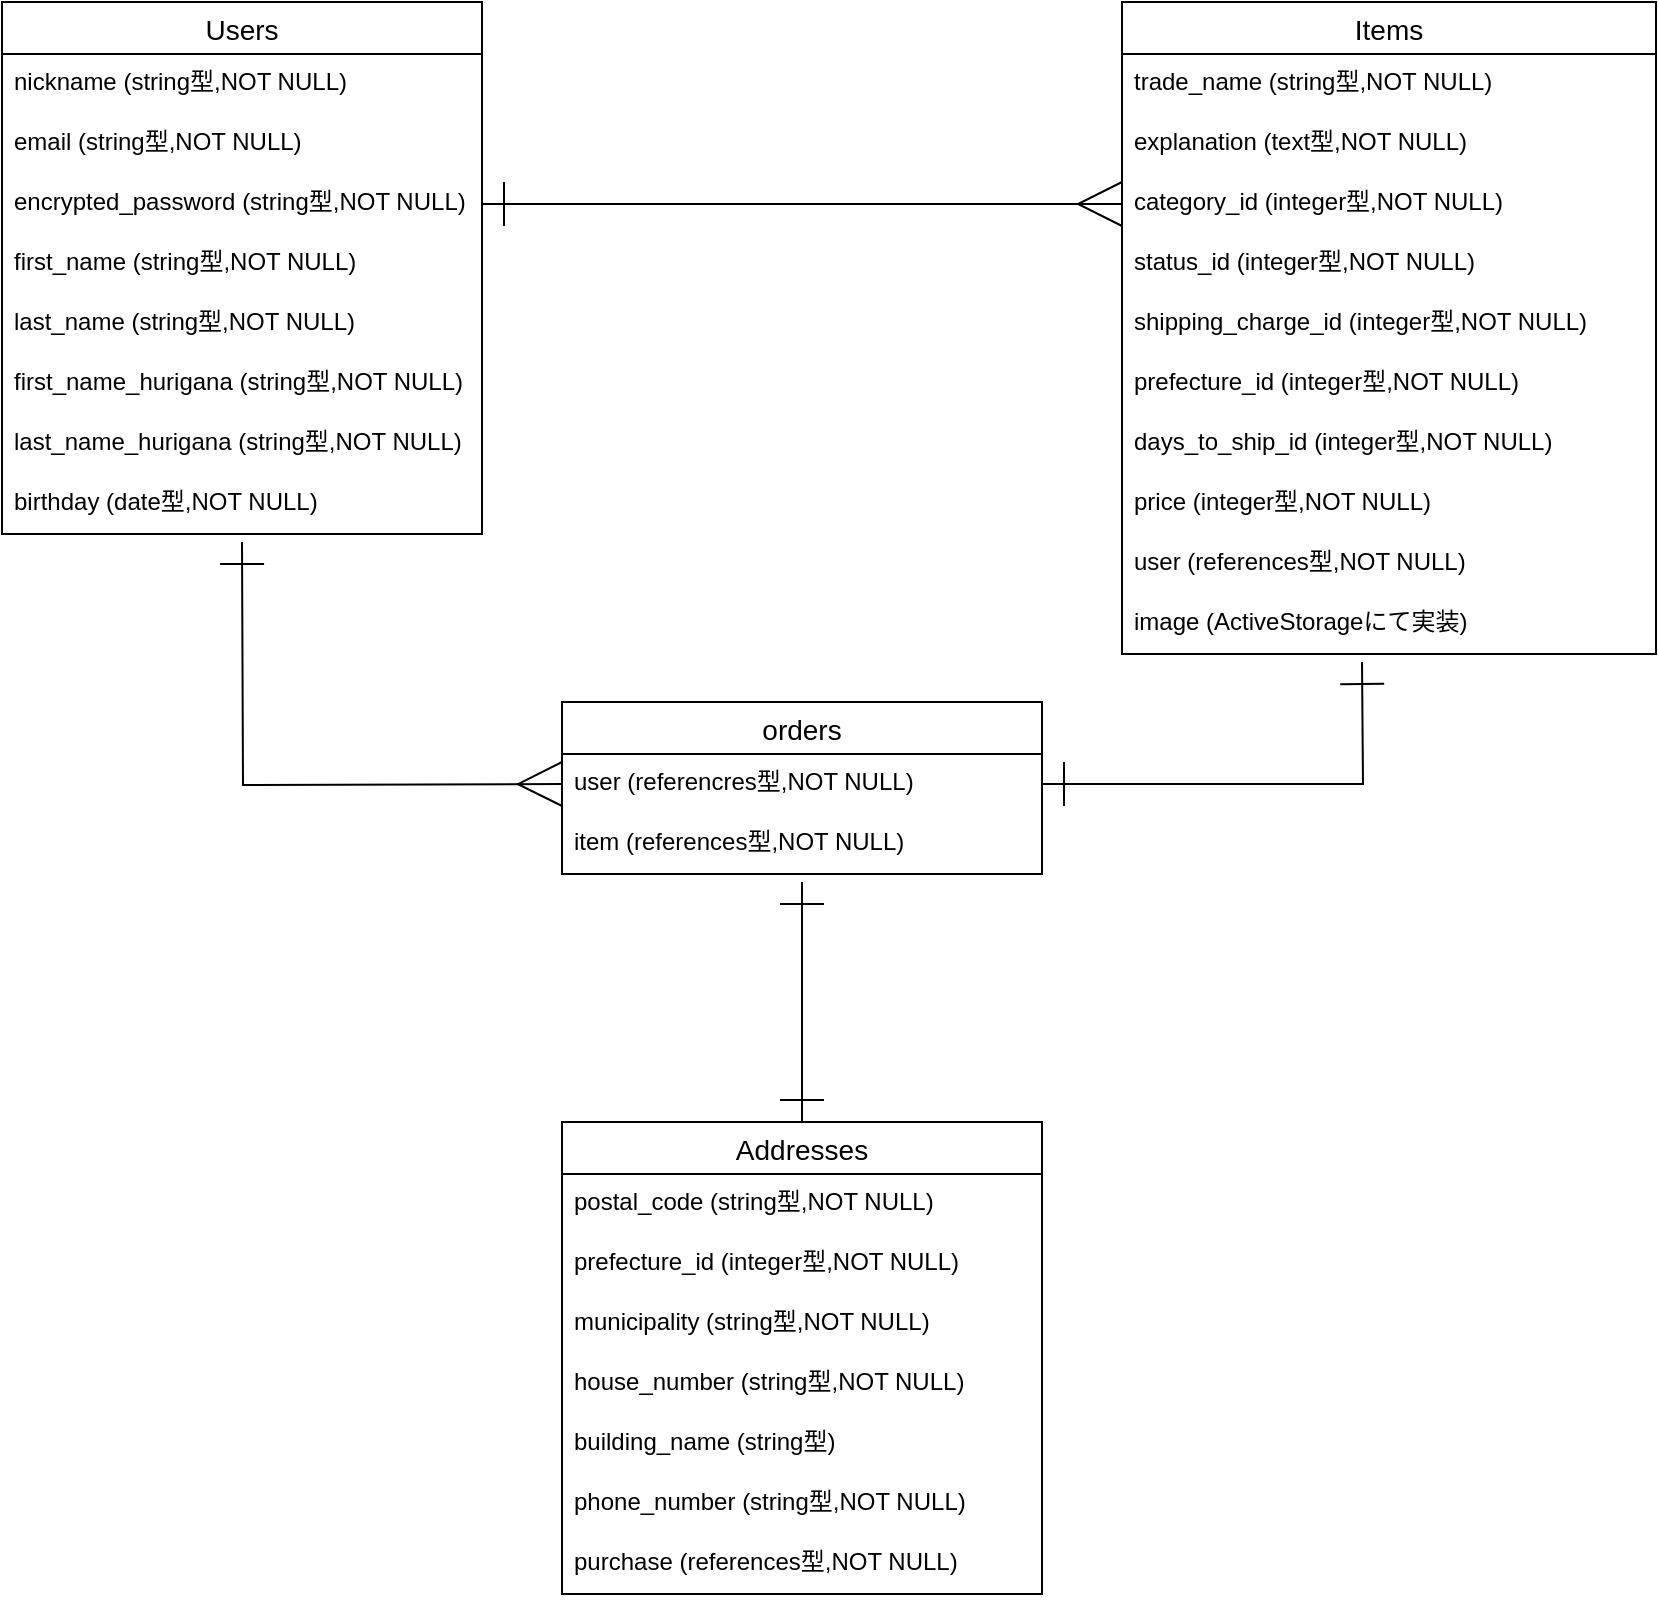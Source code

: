 <mxfile>
    <diagram id="xvdOvyDyQPUix0IGSQIK" name="ページ1">
        <mxGraphModel dx="456" dy="830" grid="1" gridSize="10" guides="1" tooltips="1" connect="1" arrows="1" fold="1" page="1" pageScale="1" pageWidth="827" pageHeight="1169" math="0" shadow="0">
            <root>
                <mxCell id="0"/>
                <mxCell id="1" parent="0"/>
                <mxCell id="T6ct1utlWs2aoBecvykT-66" value="Users" style="swimlane;fontStyle=0;childLayout=stackLayout;horizontal=1;startSize=26;horizontalStack=0;resizeParent=1;resizeParentMax=0;resizeLast=0;collapsible=1;marginBottom=0;align=center;fontSize=14;" parent="1" vertex="1">
                    <mxGeometry y="40" width="240" height="266" as="geometry"/>
                </mxCell>
                <mxCell id="T6ct1utlWs2aoBecvykT-67" value="nickname (string型,NOT NULL)" style="text;strokeColor=none;fillColor=none;spacingLeft=4;spacingRight=4;overflow=hidden;rotatable=0;points=[[0,0.5],[1,0.5]];portConstraint=eastwest;fontSize=12;" parent="T6ct1utlWs2aoBecvykT-66" vertex="1">
                    <mxGeometry y="26" width="240" height="30" as="geometry"/>
                </mxCell>
                <mxCell id="T6ct1utlWs2aoBecvykT-68" value="email (string型,NOT NULL)" style="text;strokeColor=none;fillColor=none;spacingLeft=4;spacingRight=4;overflow=hidden;rotatable=0;points=[[0,0.5],[1,0.5]];portConstraint=eastwest;fontSize=12;" parent="T6ct1utlWs2aoBecvykT-66" vertex="1">
                    <mxGeometry y="56" width="240" height="30" as="geometry"/>
                </mxCell>
                <mxCell id="T6ct1utlWs2aoBecvykT-105" value="encrypted_password (string型,NOT NULL)" style="text;strokeColor=none;fillColor=none;spacingLeft=4;spacingRight=4;overflow=hidden;rotatable=0;points=[[0,0.5],[1,0.5]];portConstraint=eastwest;fontSize=12;" parent="T6ct1utlWs2aoBecvykT-66" vertex="1">
                    <mxGeometry y="86" width="240" height="30" as="geometry"/>
                </mxCell>
                <mxCell id="T6ct1utlWs2aoBecvykT-82" value="first_name (string型,NOT NULL)" style="text;strokeColor=none;fillColor=none;spacingLeft=4;spacingRight=4;overflow=hidden;rotatable=0;points=[[0,0.5],[1,0.5]];portConstraint=eastwest;fontSize=12;rounded=0;" parent="T6ct1utlWs2aoBecvykT-66" vertex="1">
                    <mxGeometry y="116" width="240" height="30" as="geometry"/>
                </mxCell>
                <mxCell id="T6ct1utlWs2aoBecvykT-83" value="last_name (string型,NOT NULL)" style="text;strokeColor=none;fillColor=none;spacingLeft=4;spacingRight=4;overflow=hidden;rotatable=0;points=[[0,0.5],[1,0.5]];portConstraint=eastwest;fontSize=12;rounded=0;" parent="T6ct1utlWs2aoBecvykT-66" vertex="1">
                    <mxGeometry y="146" width="240" height="30" as="geometry"/>
                </mxCell>
                <mxCell id="T6ct1utlWs2aoBecvykT-88" value="first_name_hurigana (string型,NOT NULL)" style="text;strokeColor=none;fillColor=none;spacingLeft=4;spacingRight=4;overflow=hidden;rotatable=0;points=[[0,0.5],[1,0.5]];portConstraint=eastwest;fontSize=12;rounded=0;" parent="T6ct1utlWs2aoBecvykT-66" vertex="1">
                    <mxGeometry y="176" width="240" height="30" as="geometry"/>
                </mxCell>
                <mxCell id="T6ct1utlWs2aoBecvykT-87" value="last_name_hurigana (string型,NOT NULL)" style="text;strokeColor=none;fillColor=none;spacingLeft=4;spacingRight=4;overflow=hidden;rotatable=0;points=[[0,0.5],[1,0.5]];portConstraint=eastwest;fontSize=12;rounded=0;" parent="T6ct1utlWs2aoBecvykT-66" vertex="1">
                    <mxGeometry y="206" width="240" height="30" as="geometry"/>
                </mxCell>
                <mxCell id="T6ct1utlWs2aoBecvykT-89" value="birthday (date型,NOT NULL)" style="text;strokeColor=none;fillColor=none;spacingLeft=4;spacingRight=4;overflow=hidden;rotatable=0;points=[[0,0.5],[1,0.5]];portConstraint=eastwest;fontSize=12;rounded=0;" parent="T6ct1utlWs2aoBecvykT-66" vertex="1">
                    <mxGeometry y="236" width="240" height="30" as="geometry"/>
                </mxCell>
                <mxCell id="T6ct1utlWs2aoBecvykT-116" style="edgeStyle=orthogonalEdgeStyle;rounded=0;orthogonalLoop=1;jettySize=auto;html=1;exitX=0.5;exitY=0;exitDx=0;exitDy=0;startArrow=ERone;startFill=0;endArrow=ERone;endFill=0;startSize=20;endSize=20;targetPerimeterSpacing=0;strokeWidth=1;" parent="1" source="T6ct1utlWs2aoBecvykT-70" edge="1">
                    <mxGeometry relative="1" as="geometry">
                        <mxPoint x="400" y="480" as="targetPoint"/>
                    </mxGeometry>
                </mxCell>
                <mxCell id="T6ct1utlWs2aoBecvykT-70" value="Addresses" style="swimlane;fontStyle=0;childLayout=stackLayout;horizontal=1;startSize=26;horizontalStack=0;resizeParent=1;resizeParentMax=0;resizeLast=0;collapsible=1;marginBottom=0;align=center;fontSize=14;" parent="1" vertex="1">
                    <mxGeometry x="280" y="600" width="240" height="236" as="geometry"/>
                </mxCell>
                <mxCell id="T6ct1utlWs2aoBecvykT-71" value="postal_code (string型,NOT NULL)" style="text;strokeColor=none;fillColor=none;spacingLeft=4;spacingRight=4;overflow=hidden;rotatable=0;points=[[0,0.5],[1,0.5]];portConstraint=eastwest;fontSize=12;" parent="T6ct1utlWs2aoBecvykT-70" vertex="1">
                    <mxGeometry y="26" width="240" height="30" as="geometry"/>
                </mxCell>
                <mxCell id="T6ct1utlWs2aoBecvykT-72" value="prefecture_id (integer型,NOT NULL)" style="text;strokeColor=none;fillColor=none;spacingLeft=4;spacingRight=4;overflow=hidden;rotatable=0;points=[[0,0.5],[1,0.5]];portConstraint=eastwest;fontSize=12;" parent="T6ct1utlWs2aoBecvykT-70" vertex="1">
                    <mxGeometry y="56" width="240" height="30" as="geometry"/>
                </mxCell>
                <mxCell id="T6ct1utlWs2aoBecvykT-73" value="municipality (string型,NOT NULL)" style="text;strokeColor=none;fillColor=none;spacingLeft=4;spacingRight=4;overflow=hidden;rotatable=0;points=[[0,0.5],[1,0.5]];portConstraint=eastwest;fontSize=12;" parent="T6ct1utlWs2aoBecvykT-70" vertex="1">
                    <mxGeometry y="86" width="240" height="30" as="geometry"/>
                </mxCell>
                <mxCell id="T6ct1utlWs2aoBecvykT-100" value="house_number (string型,NOT NULL)" style="text;strokeColor=none;fillColor=none;spacingLeft=4;spacingRight=4;overflow=hidden;rotatable=0;points=[[0,0.5],[1,0.5]];portConstraint=eastwest;fontSize=12;" parent="T6ct1utlWs2aoBecvykT-70" vertex="1">
                    <mxGeometry y="116" width="240" height="30" as="geometry"/>
                </mxCell>
                <mxCell id="T6ct1utlWs2aoBecvykT-101" value="building_name (string型)" style="text;strokeColor=none;fillColor=none;spacingLeft=4;spacingRight=4;overflow=hidden;rotatable=0;points=[[0,0.5],[1,0.5]];portConstraint=eastwest;fontSize=12;" parent="T6ct1utlWs2aoBecvykT-70" vertex="1">
                    <mxGeometry y="146" width="240" height="30" as="geometry"/>
                </mxCell>
                <mxCell id="T6ct1utlWs2aoBecvykT-102" value="phone_number (string型,NOT NULL)" style="text;strokeColor=none;fillColor=none;spacingLeft=4;spacingRight=4;overflow=hidden;rotatable=0;points=[[0,0.5],[1,0.5]];portConstraint=eastwest;fontSize=12;" parent="T6ct1utlWs2aoBecvykT-70" vertex="1">
                    <mxGeometry y="176" width="240" height="30" as="geometry"/>
                </mxCell>
                <mxCell id="T6ct1utlWs2aoBecvykT-103" value="purchase (references型,NOT NULL)" style="text;strokeColor=none;fillColor=none;spacingLeft=4;spacingRight=4;overflow=hidden;rotatable=0;points=[[0,0.5],[1,0.5]];portConstraint=eastwest;fontSize=12;" parent="T6ct1utlWs2aoBecvykT-70" vertex="1">
                    <mxGeometry y="206" width="240" height="30" as="geometry"/>
                </mxCell>
                <mxCell id="T6ct1utlWs2aoBecvykT-74" value="orders" style="swimlane;fontStyle=0;childLayout=stackLayout;horizontal=1;startSize=26;horizontalStack=0;resizeParent=1;resizeParentMax=0;resizeLast=0;collapsible=1;marginBottom=0;align=center;fontSize=14;" parent="1" vertex="1">
                    <mxGeometry x="280" y="390" width="240" height="86" as="geometry"/>
                </mxCell>
                <mxCell id="T6ct1utlWs2aoBecvykT-98" value="user (referencres型,NOT NULL)" style="text;strokeColor=none;fillColor=none;spacingLeft=4;spacingRight=4;overflow=hidden;rotatable=0;points=[[0,0.5],[1,0.5]];portConstraint=eastwest;fontSize=12;" parent="T6ct1utlWs2aoBecvykT-74" vertex="1">
                    <mxGeometry y="26" width="240" height="30" as="geometry"/>
                </mxCell>
                <mxCell id="T6ct1utlWs2aoBecvykT-99" value="item (references型,NOT NULL)" style="text;strokeColor=none;fillColor=none;spacingLeft=4;spacingRight=4;overflow=hidden;rotatable=0;points=[[0,0.5],[1,0.5]];portConstraint=eastwest;fontSize=12;" parent="T6ct1utlWs2aoBecvykT-74" vertex="1">
                    <mxGeometry y="56" width="240" height="30" as="geometry"/>
                </mxCell>
                <mxCell id="T6ct1utlWs2aoBecvykT-78" value="Items" style="swimlane;fontStyle=0;childLayout=stackLayout;horizontal=1;startSize=26;horizontalStack=0;resizeParent=1;resizeParentMax=0;resizeLast=0;collapsible=1;marginBottom=0;align=center;fontSize=14;" parent="1" vertex="1">
                    <mxGeometry x="560" y="40" width="267" height="326" as="geometry"/>
                </mxCell>
                <mxCell id="T6ct1utlWs2aoBecvykT-79" value="trade_name (string型,NOT NULL)" style="text;strokeColor=none;fillColor=none;spacingLeft=4;spacingRight=4;overflow=hidden;rotatable=0;points=[[0,0.5],[1,0.5]];portConstraint=eastwest;fontSize=12;" parent="T6ct1utlWs2aoBecvykT-78" vertex="1">
                    <mxGeometry y="26" width="267" height="30" as="geometry"/>
                </mxCell>
                <mxCell id="T6ct1utlWs2aoBecvykT-80" value="explanation (text型,NOT NULL)" style="text;strokeColor=none;fillColor=none;spacingLeft=4;spacingRight=4;overflow=hidden;rotatable=0;points=[[0,0.5],[1,0.5]];portConstraint=eastwest;fontSize=12;" parent="T6ct1utlWs2aoBecvykT-78" vertex="1">
                    <mxGeometry y="56" width="267" height="30" as="geometry"/>
                </mxCell>
                <mxCell id="T6ct1utlWs2aoBecvykT-81" value="category_id (integer型,NOT NULL)" style="text;strokeColor=none;fillColor=none;spacingLeft=4;spacingRight=4;overflow=hidden;rotatable=0;points=[[0,0.5],[1,0.5]];portConstraint=eastwest;fontSize=12;" parent="T6ct1utlWs2aoBecvykT-78" vertex="1">
                    <mxGeometry y="86" width="267" height="30" as="geometry"/>
                </mxCell>
                <mxCell id="T6ct1utlWs2aoBecvykT-90" value="status_id (integer型,NOT NULL)" style="text;strokeColor=none;fillColor=none;spacingLeft=4;spacingRight=4;overflow=hidden;rotatable=0;points=[[0,0.5],[1,0.5]];portConstraint=eastwest;fontSize=12;" parent="T6ct1utlWs2aoBecvykT-78" vertex="1">
                    <mxGeometry y="116" width="267" height="30" as="geometry"/>
                </mxCell>
                <mxCell id="T6ct1utlWs2aoBecvykT-92" value="shipping_charge_id (integer型,NOT NULL)" style="text;strokeColor=none;fillColor=none;spacingLeft=4;spacingRight=4;overflow=hidden;rotatable=0;points=[[0,0.5],[1,0.5]];portConstraint=eastwest;fontSize=12;" parent="T6ct1utlWs2aoBecvykT-78" vertex="1">
                    <mxGeometry y="146" width="267" height="30" as="geometry"/>
                </mxCell>
                <mxCell id="T6ct1utlWs2aoBecvykT-91" value="prefecture_id (integer型,NOT NULL)" style="text;strokeColor=none;fillColor=none;spacingLeft=4;spacingRight=4;overflow=hidden;rotatable=0;points=[[0,0.5],[1,0.5]];portConstraint=eastwest;fontSize=12;" parent="T6ct1utlWs2aoBecvykT-78" vertex="1">
                    <mxGeometry y="176" width="267" height="30" as="geometry"/>
                </mxCell>
                <mxCell id="T6ct1utlWs2aoBecvykT-93" value="days_to_ship_id (integer型,NOT NULL)" style="text;strokeColor=none;fillColor=none;spacingLeft=4;spacingRight=4;overflow=hidden;rotatable=0;points=[[0,0.5],[1,0.5]];portConstraint=eastwest;fontSize=12;" parent="T6ct1utlWs2aoBecvykT-78" vertex="1">
                    <mxGeometry y="206" width="267" height="30" as="geometry"/>
                </mxCell>
                <mxCell id="T6ct1utlWs2aoBecvykT-94" value="price (integer型,NOT NULL)" style="text;strokeColor=none;fillColor=none;spacingLeft=4;spacingRight=4;overflow=hidden;rotatable=0;points=[[0,0.5],[1,0.5]];portConstraint=eastwest;fontSize=12;" parent="T6ct1utlWs2aoBecvykT-78" vertex="1">
                    <mxGeometry y="236" width="267" height="30" as="geometry"/>
                </mxCell>
                <mxCell id="T6ct1utlWs2aoBecvykT-95" value="user (references型,NOT NULL)" style="text;strokeColor=none;fillColor=none;spacingLeft=4;spacingRight=4;overflow=hidden;rotatable=0;points=[[0,0.5],[1,0.5]];portConstraint=eastwest;fontSize=12;" parent="T6ct1utlWs2aoBecvykT-78" vertex="1">
                    <mxGeometry y="266" width="267" height="30" as="geometry"/>
                </mxCell>
                <mxCell id="2" value="image (ActiveStorageにて実装)" style="text;strokeColor=none;fillColor=none;spacingLeft=4;spacingRight=4;overflow=hidden;rotatable=0;points=[[0,0.5],[1,0.5]];portConstraint=eastwest;fontSize=12;" parent="T6ct1utlWs2aoBecvykT-78" vertex="1">
                    <mxGeometry y="296" width="267" height="30" as="geometry"/>
                </mxCell>
                <mxCell id="T6ct1utlWs2aoBecvykT-106" style="edgeStyle=orthogonalEdgeStyle;rounded=0;orthogonalLoop=1;jettySize=auto;html=1;exitX=1;exitY=0.5;exitDx=0;exitDy=0;entryX=0;entryY=0.5;entryDx=0;entryDy=0;endArrow=ERmany;endFill=0;targetPerimeterSpacing=0;strokeWidth=1;startArrow=ERone;startFill=0;endSize=20;startSize=20;" parent="1" source="T6ct1utlWs2aoBecvykT-105" target="T6ct1utlWs2aoBecvykT-81" edge="1">
                    <mxGeometry relative="1" as="geometry"/>
                </mxCell>
                <mxCell id="T6ct1utlWs2aoBecvykT-112" style="edgeStyle=orthogonalEdgeStyle;rounded=0;orthogonalLoop=1;jettySize=auto;html=1;exitX=0;exitY=0.5;exitDx=0;exitDy=0;startArrow=ERmany;startFill=0;endArrow=ERone;endFill=0;startSize=20;endSize=20;targetPerimeterSpacing=0;strokeWidth=1;" parent="1" edge="1">
                    <mxGeometry relative="1" as="geometry">
                        <mxPoint x="120" y="310" as="targetPoint"/>
                        <mxPoint x="280" y="431" as="sourcePoint"/>
                    </mxGeometry>
                </mxCell>
                <mxCell id="4" style="edgeStyle=orthogonalEdgeStyle;rounded=0;orthogonalLoop=1;jettySize=auto;html=1;exitX=1;exitY=0.5;exitDx=0;exitDy=0;startArrow=ERone;startFill=0;endArrow=ERone;endFill=0;endSize=20;startSize=20;" parent="1" source="T6ct1utlWs2aoBecvykT-98" edge="1">
                    <mxGeometry relative="1" as="geometry">
                        <mxPoint x="680" y="370" as="targetPoint"/>
                    </mxGeometry>
                </mxCell>
            </root>
        </mxGraphModel>
    </diagram>
</mxfile>